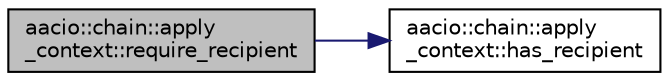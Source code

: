 digraph "aacio::chain::apply_context::require_recipient"
{
  edge [fontname="Helvetica",fontsize="10",labelfontname="Helvetica",labelfontsize="10"];
  node [fontname="Helvetica",fontsize="10",shape=record];
  rankdir="LR";
  Node11 [label="aacio::chain::apply\l_context::require_recipient",height=0.2,width=0.4,color="black", fillcolor="grey75", style="filled", fontcolor="black"];
  Node11 -> Node12 [color="midnightblue",fontsize="10",style="solid",fontname="Helvetica"];
  Node12 [label="aacio::chain::apply\l_context::has_recipient",height=0.2,width=0.4,color="black", fillcolor="white", style="filled",URL="$classaacio_1_1chain_1_1apply__context.html#ac787146418685b7dda0b701e6cb7515b"];
}

